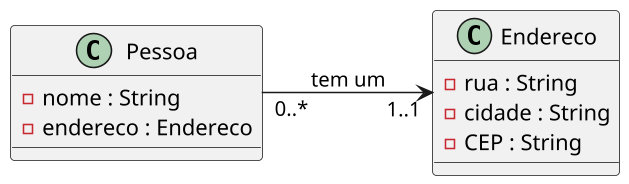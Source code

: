 @startuml

skinparam defaultFontName "Source Code Pro"
skinparam dpi 150

left to right direction 

Pessoa "0..*" --> "1..1" Endereco : tem um

class Pessoa {
  - nome : String
  - endereco : Endereco
}

class Endereco {
  - rua : String
  - cidade : String
  - CEP : String
}

@enduml